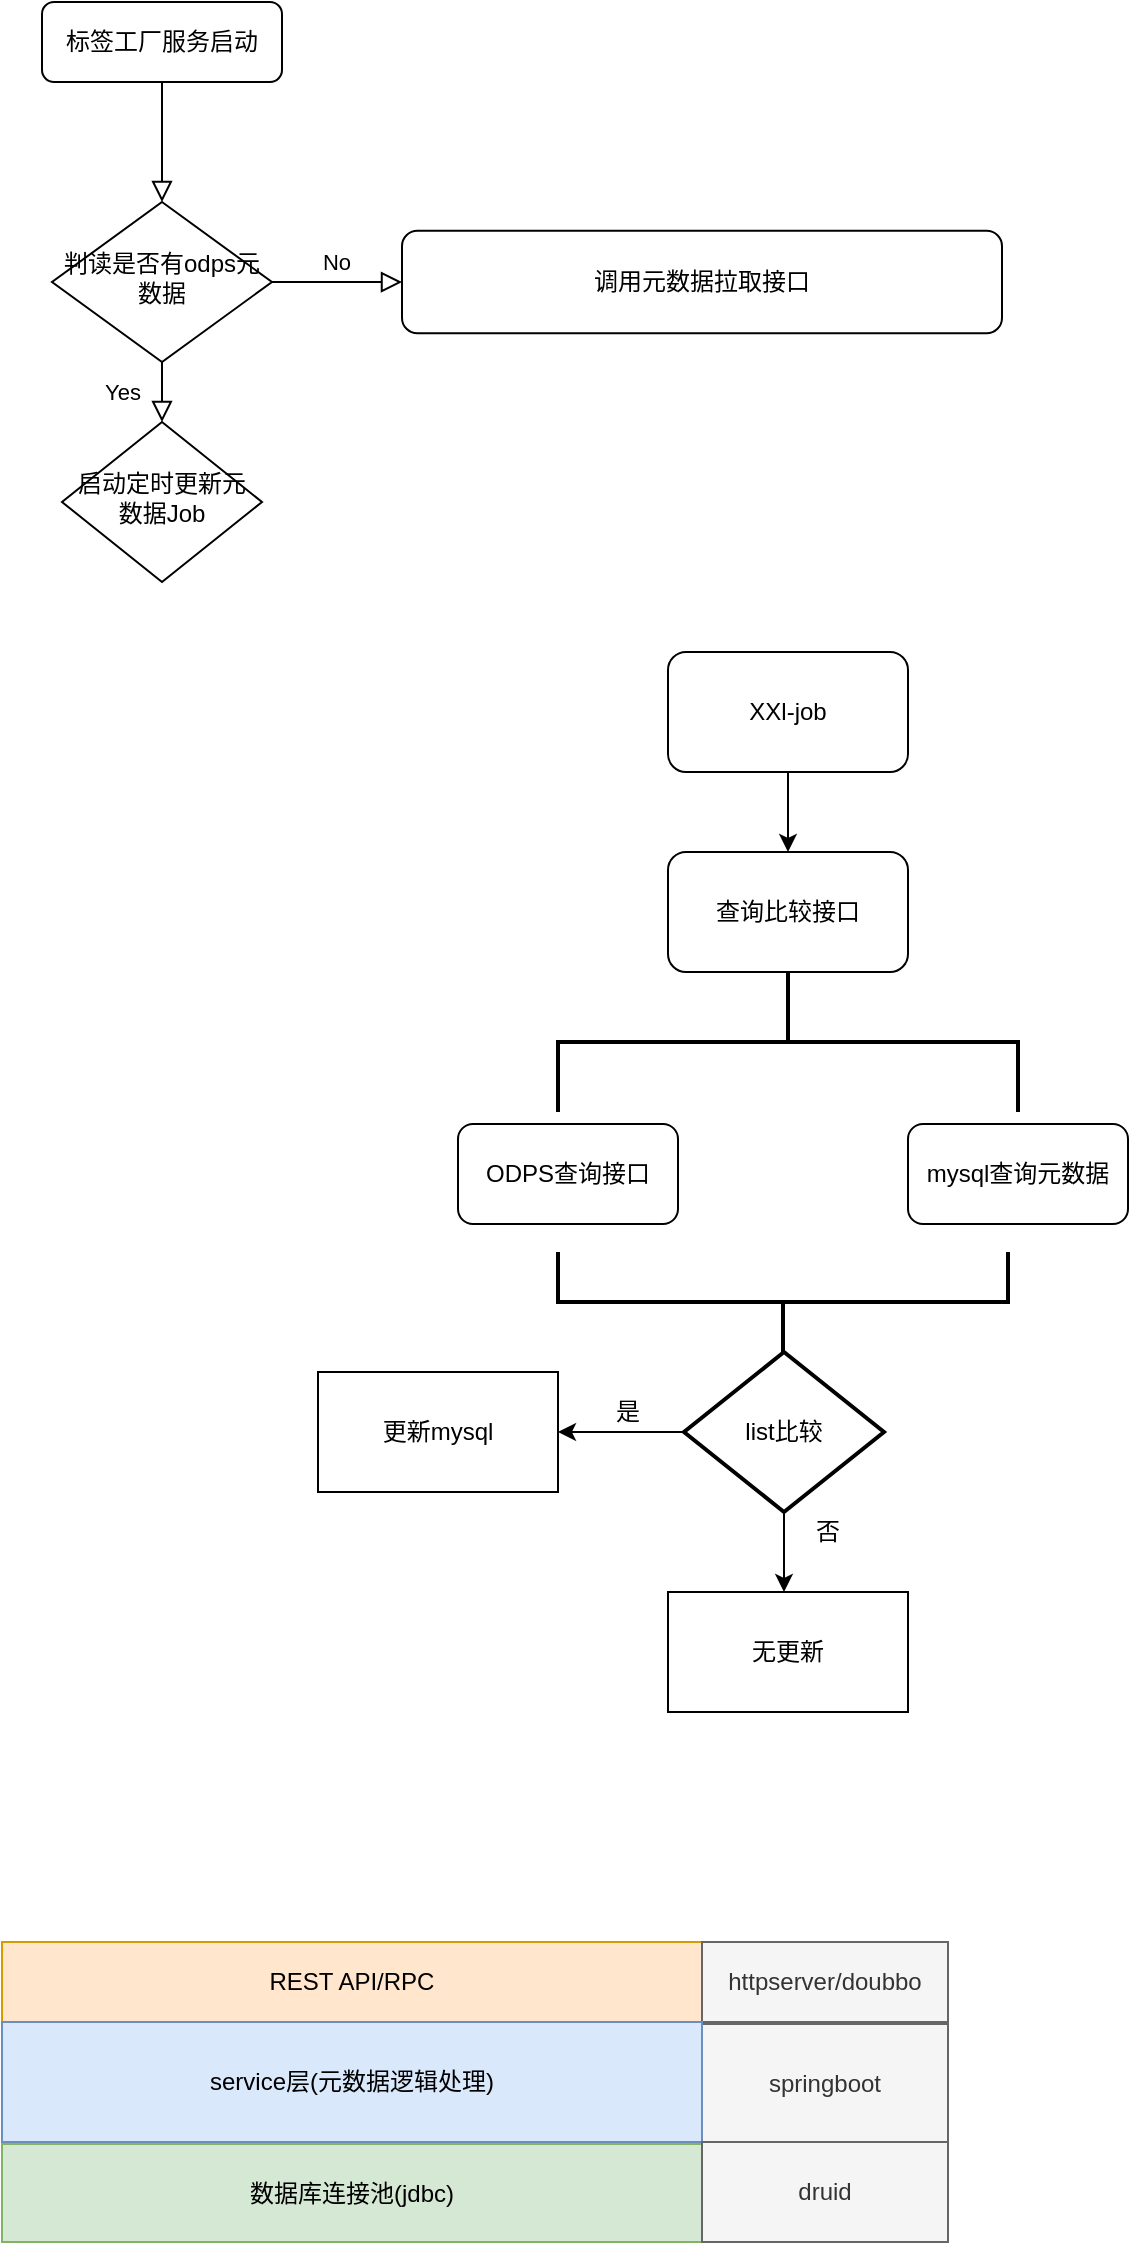 <mxfile version="14.8.4" type="github">
  <diagram id="C5RBs43oDa-KdzZeNtuy" name="Page-1">
    <mxGraphModel dx="1550" dy="835" grid="1" gridSize="10" guides="1" tooltips="1" connect="1" arrows="1" fold="1" page="1" pageScale="1" pageWidth="827" pageHeight="1169" math="0" shadow="0">
      <root>
        <mxCell id="WIyWlLk6GJQsqaUBKTNV-0" />
        <mxCell id="WIyWlLk6GJQsqaUBKTNV-1" parent="WIyWlLk6GJQsqaUBKTNV-0" />
        <mxCell id="WIyWlLk6GJQsqaUBKTNV-2" value="" style="rounded=0;html=1;jettySize=auto;orthogonalLoop=1;fontSize=11;endArrow=block;endFill=0;endSize=8;strokeWidth=1;shadow=0;labelBackgroundColor=none;edgeStyle=orthogonalEdgeStyle;" parent="WIyWlLk6GJQsqaUBKTNV-1" source="WIyWlLk6GJQsqaUBKTNV-3" target="WIyWlLk6GJQsqaUBKTNV-6" edge="1">
          <mxGeometry relative="1" as="geometry" />
        </mxCell>
        <mxCell id="WIyWlLk6GJQsqaUBKTNV-3" value="标签工厂服务启动" style="rounded=1;whiteSpace=wrap;html=1;fontSize=12;glass=0;strokeWidth=1;shadow=0;" parent="WIyWlLk6GJQsqaUBKTNV-1" vertex="1">
          <mxGeometry x="160" y="80" width="120" height="40" as="geometry" />
        </mxCell>
        <mxCell id="WIyWlLk6GJQsqaUBKTNV-4" value="Yes" style="rounded=0;html=1;jettySize=auto;orthogonalLoop=1;fontSize=11;endArrow=block;endFill=0;endSize=8;strokeWidth=1;shadow=0;labelBackgroundColor=none;edgeStyle=orthogonalEdgeStyle;" parent="WIyWlLk6GJQsqaUBKTNV-1" source="WIyWlLk6GJQsqaUBKTNV-6" target="WIyWlLk6GJQsqaUBKTNV-10" edge="1">
          <mxGeometry y="20" relative="1" as="geometry">
            <mxPoint as="offset" />
          </mxGeometry>
        </mxCell>
        <mxCell id="WIyWlLk6GJQsqaUBKTNV-5" value="No" style="edgeStyle=orthogonalEdgeStyle;rounded=0;html=1;jettySize=auto;orthogonalLoop=1;fontSize=11;endArrow=block;endFill=0;endSize=8;strokeWidth=1;shadow=0;labelBackgroundColor=none;" parent="WIyWlLk6GJQsqaUBKTNV-1" source="WIyWlLk6GJQsqaUBKTNV-6" target="WIyWlLk6GJQsqaUBKTNV-7" edge="1">
          <mxGeometry y="10" relative="1" as="geometry">
            <mxPoint as="offset" />
          </mxGeometry>
        </mxCell>
        <mxCell id="WIyWlLk6GJQsqaUBKTNV-6" value="判读是否有odps元数据" style="rhombus;whiteSpace=wrap;html=1;shadow=0;fontFamily=Helvetica;fontSize=12;align=center;strokeWidth=1;spacing=6;spacingTop=-4;" parent="WIyWlLk6GJQsqaUBKTNV-1" vertex="1">
          <mxGeometry x="165" y="180" width="110" height="80" as="geometry" />
        </mxCell>
        <mxCell id="WIyWlLk6GJQsqaUBKTNV-7" value="调用元数据拉取接口" style="rounded=1;whiteSpace=wrap;html=1;fontSize=12;glass=0;strokeWidth=1;shadow=0;" parent="WIyWlLk6GJQsqaUBKTNV-1" vertex="1">
          <mxGeometry x="340" y="194.38" width="300" height="51.25" as="geometry" />
        </mxCell>
        <mxCell id="WIyWlLk6GJQsqaUBKTNV-10" value="启动定时更新元数据Job" style="rhombus;whiteSpace=wrap;html=1;shadow=0;fontFamily=Helvetica;fontSize=12;align=center;strokeWidth=1;spacing=6;spacingTop=-4;" parent="WIyWlLk6GJQsqaUBKTNV-1" vertex="1">
          <mxGeometry x="170" y="290" width="100" height="80" as="geometry" />
        </mxCell>
        <mxCell id="YHfipidxzWeytQN-jVjx-13" value="" style="edgeStyle=orthogonalEdgeStyle;rounded=0;orthogonalLoop=1;jettySize=auto;html=1;" parent="WIyWlLk6GJQsqaUBKTNV-1" source="YHfipidxzWeytQN-jVjx-10" target="YHfipidxzWeytQN-jVjx-12" edge="1">
          <mxGeometry relative="1" as="geometry" />
        </mxCell>
        <mxCell id="YHfipidxzWeytQN-jVjx-10" value="XXl-job" style="rounded=1;whiteSpace=wrap;html=1;" parent="WIyWlLk6GJQsqaUBKTNV-1" vertex="1">
          <mxGeometry x="473" y="405" width="120" height="60" as="geometry" />
        </mxCell>
        <mxCell id="YHfipidxzWeytQN-jVjx-11" value="" style="strokeWidth=2;html=1;shape=mxgraph.flowchart.annotation_2;align=left;labelPosition=right;pointerEvents=1;direction=south;" parent="WIyWlLk6GJQsqaUBKTNV-1" vertex="1">
          <mxGeometry x="418" y="565" width="230" height="70" as="geometry" />
        </mxCell>
        <mxCell id="YHfipidxzWeytQN-jVjx-12" value="查询比较接口" style="rounded=1;whiteSpace=wrap;html=1;" parent="WIyWlLk6GJQsqaUBKTNV-1" vertex="1">
          <mxGeometry x="473" y="505" width="120" height="60" as="geometry" />
        </mxCell>
        <mxCell id="YHfipidxzWeytQN-jVjx-14" value="&lt;span&gt;ODPS查询接口&lt;/span&gt;" style="rounded=1;whiteSpace=wrap;html=1;" parent="WIyWlLk6GJQsqaUBKTNV-1" vertex="1">
          <mxGeometry x="368" y="641" width="110" height="50" as="geometry" />
        </mxCell>
        <mxCell id="YHfipidxzWeytQN-jVjx-15" value="&lt;span&gt;mysql查询元数据&lt;/span&gt;" style="rounded=1;whiteSpace=wrap;html=1;" parent="WIyWlLk6GJQsqaUBKTNV-1" vertex="1">
          <mxGeometry x="593" y="641" width="110" height="50" as="geometry" />
        </mxCell>
        <mxCell id="YHfipidxzWeytQN-jVjx-16" value="" style="strokeWidth=2;html=1;shape=mxgraph.flowchart.annotation_2;align=left;labelPosition=right;pointerEvents=1;direction=north;" parent="WIyWlLk6GJQsqaUBKTNV-1" vertex="1">
          <mxGeometry x="418" y="705" width="225" height="50" as="geometry" />
        </mxCell>
        <mxCell id="YHfipidxzWeytQN-jVjx-21" style="edgeStyle=orthogonalEdgeStyle;rounded=0;orthogonalLoop=1;jettySize=auto;html=1;exitX=0;exitY=0.5;exitDx=0;exitDy=0;exitPerimeter=0;entryX=1;entryY=0.5;entryDx=0;entryDy=0;" parent="WIyWlLk6GJQsqaUBKTNV-1" source="YHfipidxzWeytQN-jVjx-17" target="YHfipidxzWeytQN-jVjx-20" edge="1">
          <mxGeometry relative="1" as="geometry" />
        </mxCell>
        <mxCell id="YHfipidxzWeytQN-jVjx-24" style="edgeStyle=orthogonalEdgeStyle;rounded=0;orthogonalLoop=1;jettySize=auto;html=1;exitX=0.5;exitY=1;exitDx=0;exitDy=0;exitPerimeter=0;" parent="WIyWlLk6GJQsqaUBKTNV-1" source="YHfipidxzWeytQN-jVjx-17" edge="1">
          <mxGeometry relative="1" as="geometry">
            <mxPoint x="531" y="875" as="targetPoint" />
          </mxGeometry>
        </mxCell>
        <mxCell id="YHfipidxzWeytQN-jVjx-17" value="list比较" style="strokeWidth=2;html=1;shape=mxgraph.flowchart.decision;whiteSpace=wrap;" parent="WIyWlLk6GJQsqaUBKTNV-1" vertex="1">
          <mxGeometry x="481" y="755" width="100" height="80" as="geometry" />
        </mxCell>
        <mxCell id="YHfipidxzWeytQN-jVjx-19" value="&lt;font style=&quot;vertical-align: inherit&quot;&gt;&lt;font style=&quot;vertical-align: inherit&quot;&gt;无更新&lt;/font&gt;&lt;/font&gt;" style="rounded=0;whiteSpace=wrap;html=1;" parent="WIyWlLk6GJQsqaUBKTNV-1" vertex="1">
          <mxGeometry x="473" y="875" width="120" height="60" as="geometry" />
        </mxCell>
        <mxCell id="YHfipidxzWeytQN-jVjx-20" value="&lt;font style=&quot;vertical-align: inherit&quot;&gt;&lt;font style=&quot;vertical-align: inherit&quot;&gt;&lt;font style=&quot;vertical-align: inherit&quot;&gt;&lt;font style=&quot;vertical-align: inherit&quot;&gt;&lt;font style=&quot;vertical-align: inherit&quot;&gt;&lt;font style=&quot;vertical-align: inherit&quot;&gt;更新mysql&lt;/font&gt;&lt;/font&gt;&lt;/font&gt;&lt;/font&gt;&lt;/font&gt;&lt;/font&gt;" style="rounded=0;whiteSpace=wrap;html=1;" parent="WIyWlLk6GJQsqaUBKTNV-1" vertex="1">
          <mxGeometry x="298" y="765" width="120" height="60" as="geometry" />
        </mxCell>
        <mxCell id="YHfipidxzWeytQN-jVjx-25" value="是" style="text;html=1;strokeColor=none;fillColor=none;align=center;verticalAlign=middle;whiteSpace=wrap;rounded=0;" parent="WIyWlLk6GJQsqaUBKTNV-1" vertex="1">
          <mxGeometry x="433" y="775" width="40" height="20" as="geometry" />
        </mxCell>
        <mxCell id="YHfipidxzWeytQN-jVjx-26" value="否" style="text;html=1;strokeColor=none;fillColor=none;align=center;verticalAlign=middle;whiteSpace=wrap;rounded=0;" parent="WIyWlLk6GJQsqaUBKTNV-1" vertex="1">
          <mxGeometry x="533" y="835" width="40" height="20" as="geometry" />
        </mxCell>
        <mxCell id="jltaaVhKmZemYznl_OEe-2" value="REST API/RPC" style="rounded=0;whiteSpace=wrap;html=1;fillColor=#ffe6cc;strokeColor=#d79b00;" vertex="1" parent="WIyWlLk6GJQsqaUBKTNV-1">
          <mxGeometry x="140" y="1050" width="350" height="40" as="geometry" />
        </mxCell>
        <mxCell id="jltaaVhKmZemYznl_OEe-3" value="httpserver/doubbo" style="rounded=0;whiteSpace=wrap;html=1;fillColor=#f5f5f5;strokeColor=#666666;fontColor=#333333;" vertex="1" parent="WIyWlLk6GJQsqaUBKTNV-1">
          <mxGeometry x="490" y="1050" width="123" height="40" as="geometry" />
        </mxCell>
        <mxCell id="jltaaVhKmZemYznl_OEe-5" value="springboot" style="rounded=0;whiteSpace=wrap;html=1;fillColor=#f5f5f5;strokeColor=#666666;fontColor=#333333;" vertex="1" parent="WIyWlLk6GJQsqaUBKTNV-1">
          <mxGeometry x="490" y="1091" width="123" height="59" as="geometry" />
        </mxCell>
        <mxCell id="jltaaVhKmZemYznl_OEe-6" value="数据库连接池(jdbc)" style="rounded=0;whiteSpace=wrap;html=1;fillColor=#d5e8d4;strokeColor=#82b366;" vertex="1" parent="WIyWlLk6GJQsqaUBKTNV-1">
          <mxGeometry x="140" y="1151" width="350" height="49" as="geometry" />
        </mxCell>
        <mxCell id="jltaaVhKmZemYznl_OEe-7" value="&lt;span&gt;service层(元数据逻辑处理)&lt;/span&gt;" style="rounded=0;whiteSpace=wrap;html=1;fillColor=#dae8fc;strokeColor=#6c8ebf;" vertex="1" parent="WIyWlLk6GJQsqaUBKTNV-1">
          <mxGeometry x="140" y="1090" width="350" height="60" as="geometry" />
        </mxCell>
        <mxCell id="jltaaVhKmZemYznl_OEe-8" value="druid" style="rounded=0;whiteSpace=wrap;html=1;fillColor=#f5f5f5;strokeColor=#666666;fontColor=#333333;" vertex="1" parent="WIyWlLk6GJQsqaUBKTNV-1">
          <mxGeometry x="490" y="1150" width="123" height="50" as="geometry" />
        </mxCell>
      </root>
    </mxGraphModel>
  </diagram>
</mxfile>
